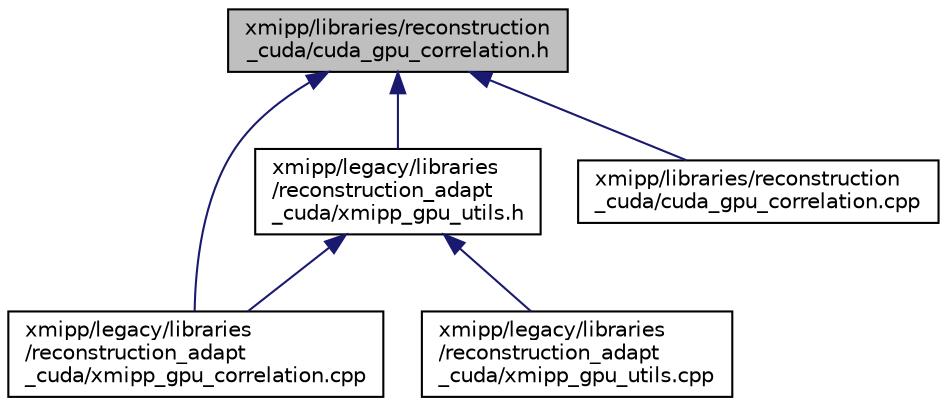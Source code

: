 digraph "xmipp/libraries/reconstruction_cuda/cuda_gpu_correlation.h"
{
  edge [fontname="Helvetica",fontsize="10",labelfontname="Helvetica",labelfontsize="10"];
  node [fontname="Helvetica",fontsize="10",shape=record];
  Node4 [label="xmipp/libraries/reconstruction\l_cuda/cuda_gpu_correlation.h",height=0.2,width=0.4,color="black", fillcolor="grey75", style="filled", fontcolor="black"];
  Node4 -> Node5 [dir="back",color="midnightblue",fontsize="10",style="solid",fontname="Helvetica"];
  Node5 [label="xmipp/legacy/libraries\l/reconstruction_adapt\l_cuda/xmipp_gpu_utils.h",height=0.2,width=0.4,color="black", fillcolor="white", style="filled",URL="$xmipp__gpu__utils_8h.html"];
  Node5 -> Node6 [dir="back",color="midnightblue",fontsize="10",style="solid",fontname="Helvetica"];
  Node6 [label="xmipp/legacy/libraries\l/reconstruction_adapt\l_cuda/xmipp_gpu_correlation.cpp",height=0.2,width=0.4,color="black", fillcolor="white", style="filled",URL="$xmipp__gpu__correlation_8cpp.html"];
  Node5 -> Node7 [dir="back",color="midnightblue",fontsize="10",style="solid",fontname="Helvetica"];
  Node7 [label="xmipp/legacy/libraries\l/reconstruction_adapt\l_cuda/xmipp_gpu_utils.cpp",height=0.2,width=0.4,color="black", fillcolor="white", style="filled",URL="$xmipp__gpu__utils_8cpp.html"];
  Node4 -> Node6 [dir="back",color="midnightblue",fontsize="10",style="solid",fontname="Helvetica"];
  Node4 -> Node8 [dir="back",color="midnightblue",fontsize="10",style="solid",fontname="Helvetica"];
  Node8 [label="xmipp/libraries/reconstruction\l_cuda/cuda_gpu_correlation.cpp",height=0.2,width=0.4,color="black", fillcolor="white", style="filled",URL="$cuda__gpu__correlation_8cpp.html"];
}
